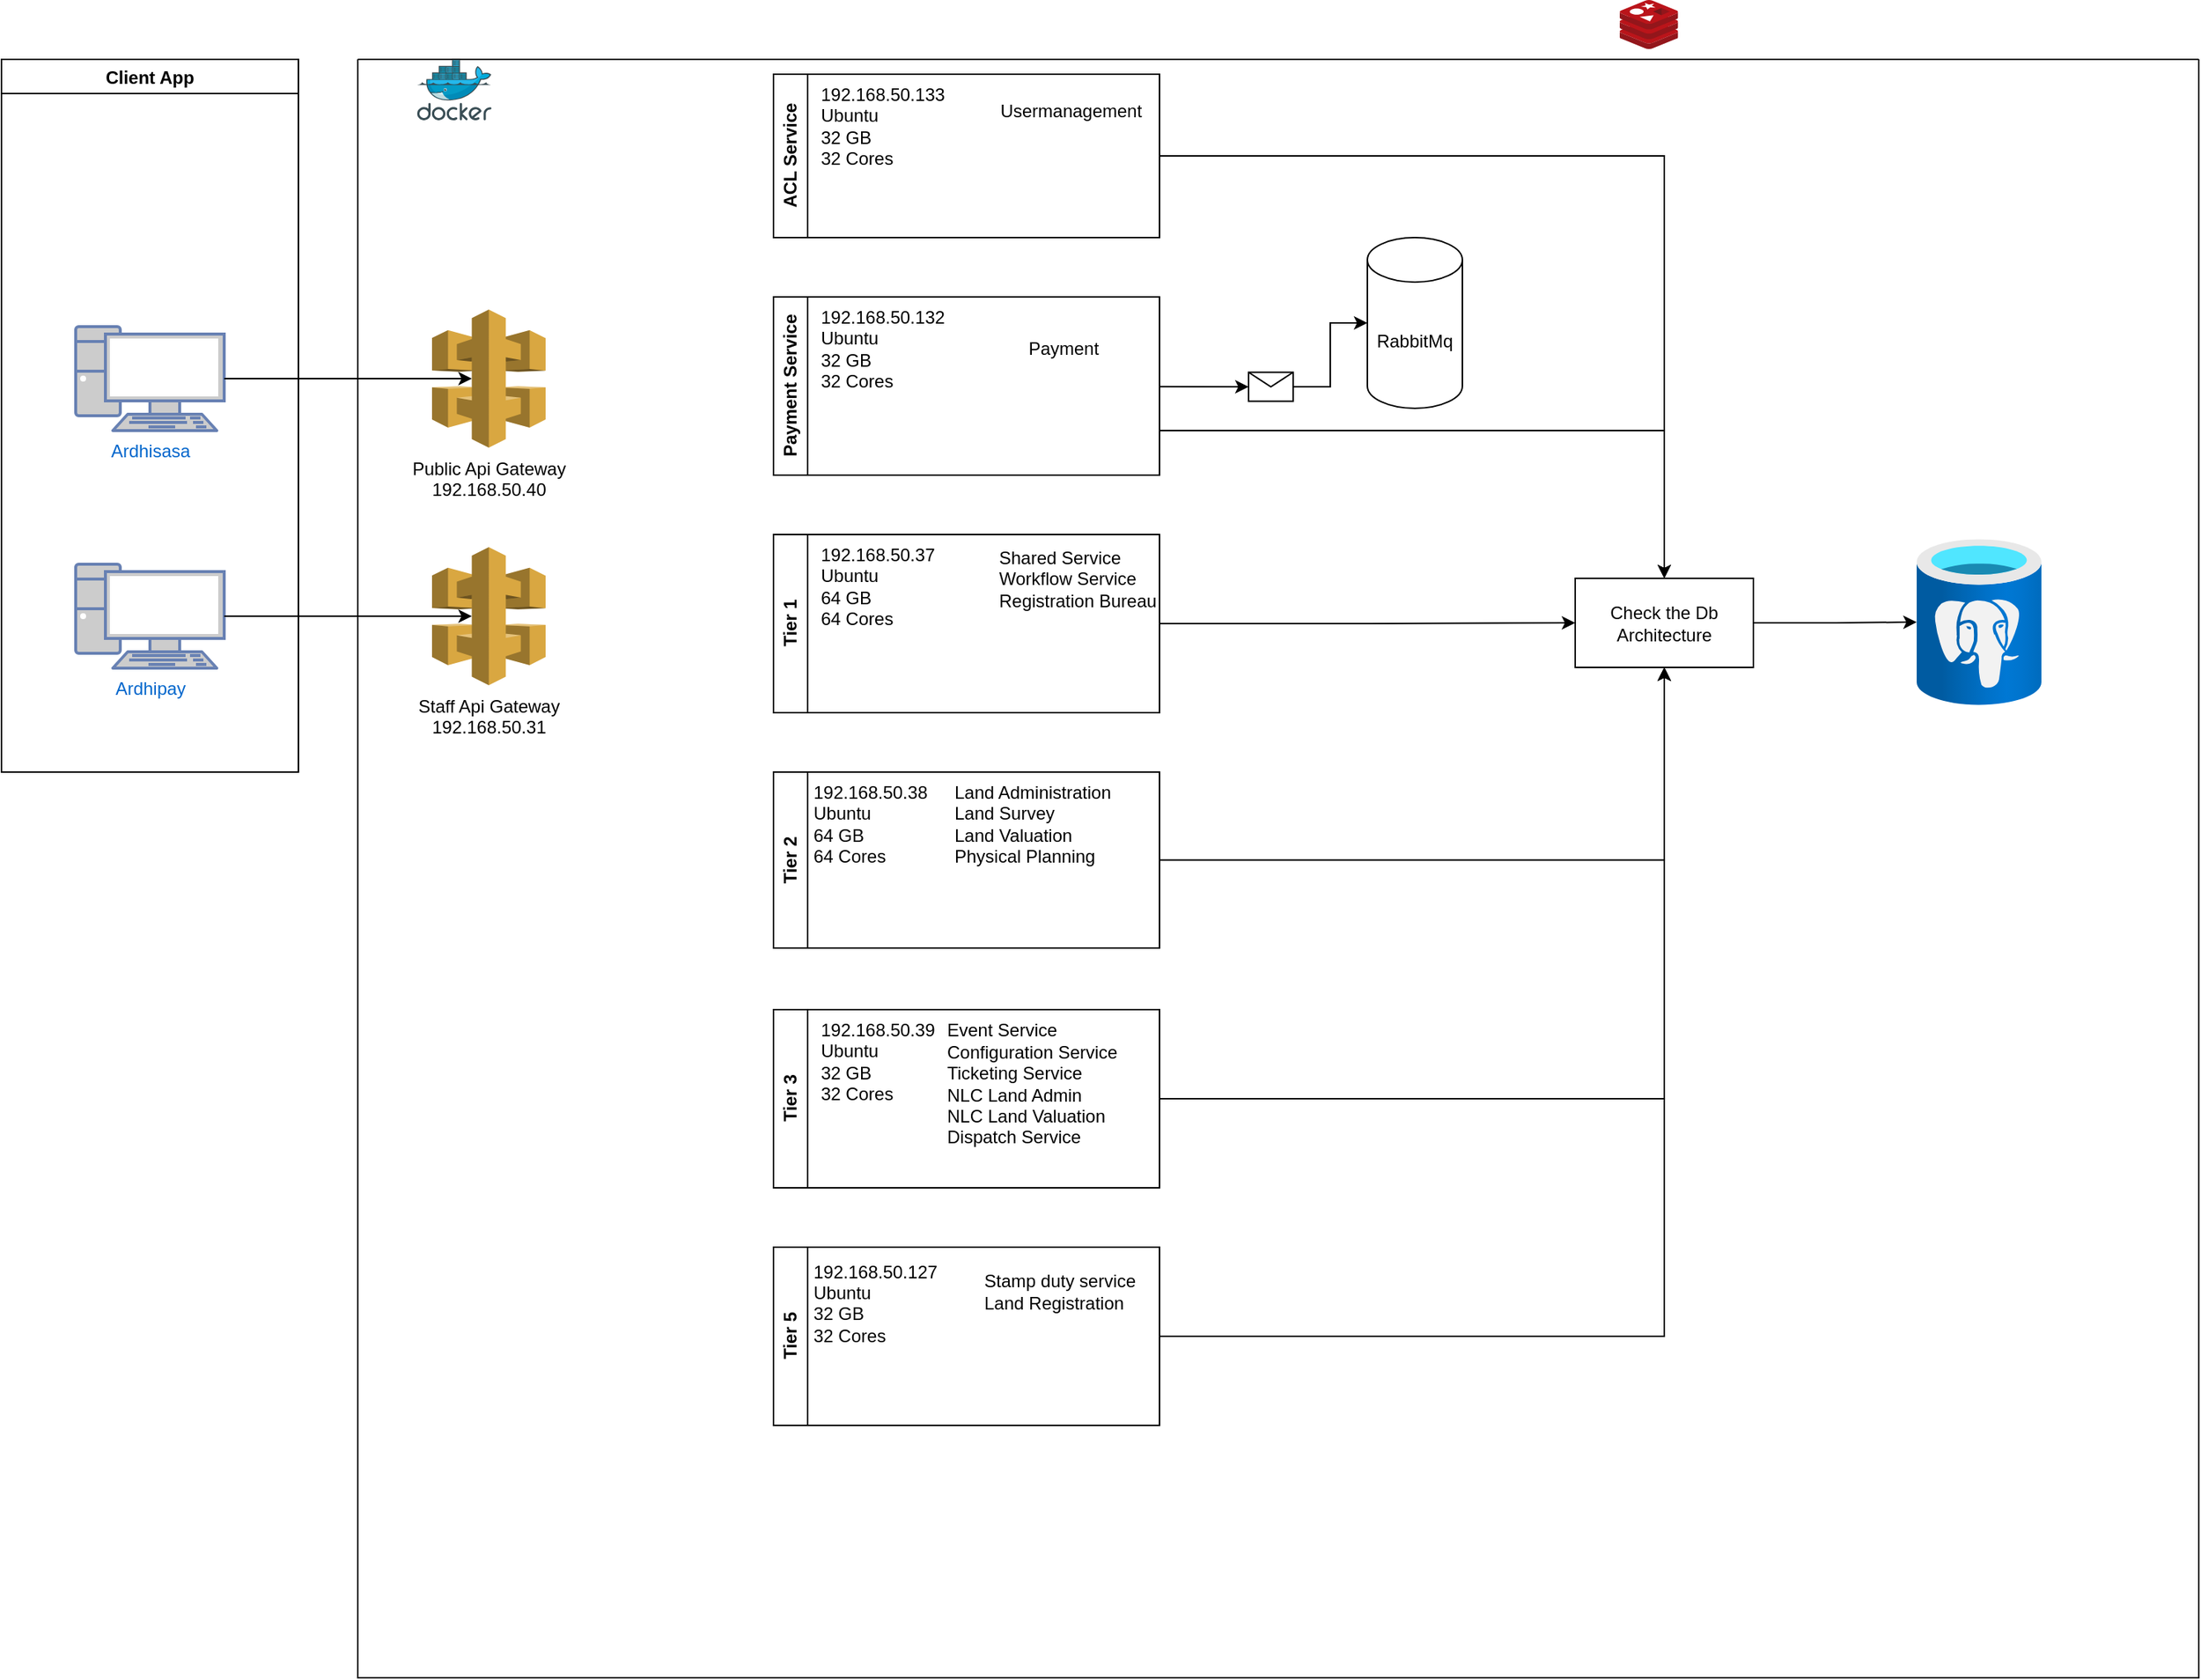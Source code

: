 <mxfile version="23.1.5" type="github">
  <diagram name="Page-1" id="X-Ikt2yS38_xHKI1-joO">
    <mxGraphModel dx="1592" dy="820" grid="1" gridSize="10" guides="1" tooltips="1" connect="1" arrows="1" fold="1" page="1" pageScale="1" pageWidth="827" pageHeight="1169" math="0" shadow="0">
      <root>
        <mxCell id="0" />
        <mxCell id="1" parent="0" />
        <mxCell id="FhZttKuwCezYCY0k29h0-20" value="" style="swimlane;startSize=0;" parent="1" vertex="1">
          <mxGeometry x="280" y="40" width="1240" height="1090" as="geometry" />
        </mxCell>
        <mxCell id="FhZttKuwCezYCY0k29h0-2" value="" style="image;sketch=0;aspect=fixed;html=1;points=[];align=center;fontSize=12;image=img/lib/mscae/Docker.svg;" parent="FhZttKuwCezYCY0k29h0-20" vertex="1">
          <mxGeometry x="40" width="50" height="41" as="geometry" />
        </mxCell>
        <mxCell id="FhZttKuwCezYCY0k29h0-26" value="Public Api Gateway&lt;br&gt;192.168.50.40" style="outlineConnect=0;dashed=0;verticalLabelPosition=bottom;verticalAlign=top;align=center;html=1;shape=mxgraph.aws3.api_gateway;fillColor=#D9A741;gradientColor=none;" parent="FhZttKuwCezYCY0k29h0-20" vertex="1">
          <mxGeometry x="50" y="168.5" width="76.5" height="93" as="geometry" />
        </mxCell>
        <mxCell id="CQuIktSU1pAItVcYqkuW-39" style="edgeStyle=orthogonalEdgeStyle;rounded=0;orthogonalLoop=1;jettySize=auto;html=1;entryX=0.5;entryY=0;entryDx=0;entryDy=0;" edge="1" parent="FhZttKuwCezYCY0k29h0-20" source="FhZttKuwCezYCY0k29h0-29" target="CQuIktSU1pAItVcYqkuW-45">
          <mxGeometry relative="1" as="geometry">
            <mxPoint x="859.381" y="315" as="targetPoint" />
          </mxGeometry>
        </mxCell>
        <mxCell id="FhZttKuwCezYCY0k29h0-29" value="ACL Service" style="swimlane;horizontal=0;whiteSpace=wrap;html=1;" parent="FhZttKuwCezYCY0k29h0-20" vertex="1">
          <mxGeometry x="280" y="10" width="260" height="110" as="geometry" />
        </mxCell>
        <mxCell id="CQuIktSU1pAItVcYqkuW-22" value="192.168.50.133&lt;br&gt;Ubuntu&lt;br&gt;32 GB&lt;br&gt;32 Cores" style="text;html=1;align=left;verticalAlign=middle;resizable=0;points=[];autosize=1;strokeColor=none;fillColor=none;" vertex="1" parent="FhZttKuwCezYCY0k29h0-29">
          <mxGeometry x="30" width="110" height="70" as="geometry" />
        </mxCell>
        <mxCell id="CQuIktSU1pAItVcYqkuW-32" value="Usermanagement" style="text;html=1;align=center;verticalAlign=middle;resizable=0;points=[];autosize=1;strokeColor=none;fillColor=none;" vertex="1" parent="FhZttKuwCezYCY0k29h0-29">
          <mxGeometry x="140" y="10" width="120" height="30" as="geometry" />
        </mxCell>
        <mxCell id="FhZttKuwCezYCY0k29h0-31" value="Staff Api Gateway&lt;br&gt;192.168.50.31" style="outlineConnect=0;dashed=0;verticalLabelPosition=bottom;verticalAlign=top;align=center;html=1;shape=mxgraph.aws3.api_gateway;fillColor=#D9A741;gradientColor=none;" parent="FhZttKuwCezYCY0k29h0-20" vertex="1">
          <mxGeometry x="50" y="328.5" width="76.5" height="93" as="geometry" />
        </mxCell>
        <mxCell id="CQuIktSU1pAItVcYqkuW-46" style="edgeStyle=orthogonalEdgeStyle;rounded=0;orthogonalLoop=1;jettySize=auto;html=1;exitX=1;exitY=0.75;exitDx=0;exitDy=0;entryX=0.5;entryY=0;entryDx=0;entryDy=0;" edge="1" parent="FhZttKuwCezYCY0k29h0-20" source="FhZttKuwCezYCY0k29h0-37" target="CQuIktSU1pAItVcYqkuW-45">
          <mxGeometry relative="1" as="geometry" />
        </mxCell>
        <mxCell id="FhZttKuwCezYCY0k29h0-37" value="Payment Service" style="swimlane;horizontal=0;whiteSpace=wrap;html=1;" parent="FhZttKuwCezYCY0k29h0-20" vertex="1">
          <mxGeometry x="280" y="160" width="260" height="120" as="geometry" />
        </mxCell>
        <mxCell id="CQuIktSU1pAItVcYqkuW-23" value="&lt;span style=&quot;background-color: initial;&quot;&gt;192.168.50.132&lt;/span&gt;&lt;br&gt;&lt;span style=&quot;background-color: initial;&quot;&gt;Ubuntu&lt;/span&gt;&lt;br&gt;&lt;span style=&quot;background-color: initial;&quot;&gt;32 GB&lt;/span&gt;&lt;br&gt;&lt;span style=&quot;background-color: initial;&quot;&gt;32 Cores&lt;/span&gt;" style="text;html=1;align=left;verticalAlign=middle;resizable=0;points=[];autosize=1;strokeColor=none;fillColor=none;" vertex="1" parent="FhZttKuwCezYCY0k29h0-37">
          <mxGeometry x="30" width="110" height="70" as="geometry" />
        </mxCell>
        <mxCell id="CQuIktSU1pAItVcYqkuW-33" value="Payment" style="text;html=1;align=center;verticalAlign=middle;resizable=0;points=[];autosize=1;strokeColor=none;fillColor=none;" vertex="1" parent="FhZttKuwCezYCY0k29h0-37">
          <mxGeometry x="160" y="20" width="70" height="30" as="geometry" />
        </mxCell>
        <mxCell id="CQuIktSU1pAItVcYqkuW-41" style="edgeStyle=orthogonalEdgeStyle;rounded=0;orthogonalLoop=1;jettySize=auto;html=1;entryX=0;entryY=0.5;entryDx=0;entryDy=0;" edge="1" parent="FhZttKuwCezYCY0k29h0-20" source="FhZttKuwCezYCY0k29h0-39" target="CQuIktSU1pAItVcYqkuW-45">
          <mxGeometry relative="1" as="geometry">
            <mxPoint x="810" y="380" as="targetPoint" />
          </mxGeometry>
        </mxCell>
        <mxCell id="FhZttKuwCezYCY0k29h0-39" value="Tier 1" style="swimlane;horizontal=0;whiteSpace=wrap;html=1;" parent="FhZttKuwCezYCY0k29h0-20" vertex="1">
          <mxGeometry x="280" y="320" width="260" height="120" as="geometry" />
        </mxCell>
        <mxCell id="CQuIktSU1pAItVcYqkuW-25" value="&lt;span style=&quot;background-color: initial;&quot;&gt;192.168.50.37&lt;/span&gt;&lt;br&gt;&lt;span style=&quot;background-color: initial;&quot;&gt;Ubuntu&lt;/span&gt;&lt;br&gt;&lt;span style=&quot;background-color: initial;&quot;&gt;64 GB&lt;/span&gt;&lt;br&gt;&lt;span style=&quot;background-color: initial;&quot;&gt;64 Cores&lt;/span&gt;" style="text;html=1;align=left;verticalAlign=middle;resizable=0;points=[];autosize=1;strokeColor=none;fillColor=none;" vertex="1" parent="FhZttKuwCezYCY0k29h0-39">
          <mxGeometry x="30" width="100" height="70" as="geometry" />
        </mxCell>
        <mxCell id="CQuIktSU1pAItVcYqkuW-24" value="Shared Service&lt;br&gt;Workflow Service&lt;br&gt;Registration Bureau" style="text;html=1;align=left;verticalAlign=middle;resizable=0;points=[];autosize=1;strokeColor=none;fillColor=none;" vertex="1" parent="FhZttKuwCezYCY0k29h0-39">
          <mxGeometry x="150" width="130" height="60" as="geometry" />
        </mxCell>
        <mxCell id="CQuIktSU1pAItVcYqkuW-47" style="edgeStyle=orthogonalEdgeStyle;rounded=0;orthogonalLoop=1;jettySize=auto;html=1;entryX=0.5;entryY=1;entryDx=0;entryDy=0;exitX=1;exitY=0.5;exitDx=0;exitDy=0;" edge="1" parent="FhZttKuwCezYCY0k29h0-20" source="CQuIktSU1pAItVcYqkuW-1" target="CQuIktSU1pAItVcYqkuW-45">
          <mxGeometry relative="1" as="geometry">
            <mxPoint x="540" y="570" as="sourcePoint" />
          </mxGeometry>
        </mxCell>
        <mxCell id="CQuIktSU1pAItVcYqkuW-1" value="Tier 2" style="swimlane;horizontal=0;whiteSpace=wrap;html=1;" vertex="1" parent="FhZttKuwCezYCY0k29h0-20">
          <mxGeometry x="280" y="480" width="260" height="118.5" as="geometry" />
        </mxCell>
        <mxCell id="CQuIktSU1pAItVcYqkuW-26" value="192.168.50.38&lt;br style=&quot;border-color: var(--border-color);&quot;&gt;&lt;span style=&quot;border-color: var(--border-color); background-color: initial;&quot;&gt;Ubuntu&lt;/span&gt;&lt;br style=&quot;border-color: var(--border-color);&quot;&gt;&lt;span style=&quot;border-color: var(--border-color); background-color: initial;&quot;&gt;64 GB&lt;/span&gt;&lt;br style=&quot;border-color: var(--border-color);&quot;&gt;&lt;span style=&quot;border-color: var(--border-color); background-color: initial;&quot;&gt;64 Cores&lt;/span&gt;" style="text;html=1;align=left;verticalAlign=middle;resizable=0;points=[];autosize=1;strokeColor=none;fillColor=none;" vertex="1" parent="CQuIktSU1pAItVcYqkuW-1">
          <mxGeometry x="25" width="100" height="70" as="geometry" />
        </mxCell>
        <mxCell id="CQuIktSU1pAItVcYqkuW-27" value="Land Administration&lt;br&gt;Land Survey&lt;br&gt;Land Valuation&lt;br&gt;Physical Planning" style="text;html=1;align=left;verticalAlign=middle;resizable=0;points=[];autosize=1;strokeColor=none;fillColor=none;" vertex="1" parent="CQuIktSU1pAItVcYqkuW-1">
          <mxGeometry x="120" width="130" height="70" as="geometry" />
        </mxCell>
        <mxCell id="CQuIktSU1pAItVcYqkuW-48" style="edgeStyle=orthogonalEdgeStyle;rounded=0;orthogonalLoop=1;jettySize=auto;html=1;exitX=1;exitY=0.5;exitDx=0;exitDy=0;entryX=0.5;entryY=1;entryDx=0;entryDy=0;" edge="1" parent="FhZttKuwCezYCY0k29h0-20" source="CQuIktSU1pAItVcYqkuW-16" target="CQuIktSU1pAItVcYqkuW-45">
          <mxGeometry relative="1" as="geometry">
            <mxPoint x="880" y="420" as="targetPoint" />
          </mxGeometry>
        </mxCell>
        <mxCell id="CQuIktSU1pAItVcYqkuW-16" value="Tier 3" style="swimlane;horizontal=0;whiteSpace=wrap;html=1;" vertex="1" parent="FhZttKuwCezYCY0k29h0-20">
          <mxGeometry x="280" y="640" width="260" height="120" as="geometry" />
        </mxCell>
        <mxCell id="CQuIktSU1pAItVcYqkuW-29" value="192.168.50.39&lt;br&gt;Ubuntu&lt;br&gt;32 GB&lt;br&gt;32 Cores" style="text;html=1;align=left;verticalAlign=middle;resizable=0;points=[];autosize=1;strokeColor=none;fillColor=none;" vertex="1" parent="CQuIktSU1pAItVcYqkuW-16">
          <mxGeometry x="30" width="100" height="70" as="geometry" />
        </mxCell>
        <mxCell id="CQuIktSU1pAItVcYqkuW-28" value="Event Service&lt;br&gt;Configuration Service&lt;br&gt;Ticketing Service&lt;br&gt;NLC Land Admin&lt;br&gt;NLC Land Valuation&lt;br&gt;Dispatch Service" style="text;html=1;align=left;verticalAlign=middle;resizable=0;points=[];autosize=1;strokeColor=none;fillColor=none;" vertex="1" parent="CQuIktSU1pAItVcYqkuW-16">
          <mxGeometry x="115" width="140" height="100" as="geometry" />
        </mxCell>
        <mxCell id="CQuIktSU1pAItVcYqkuW-49" style="edgeStyle=orthogonalEdgeStyle;rounded=0;orthogonalLoop=1;jettySize=auto;html=1;exitX=1;exitY=0.5;exitDx=0;exitDy=0;entryX=0.5;entryY=1;entryDx=0;entryDy=0;" edge="1" parent="FhZttKuwCezYCY0k29h0-20" source="CQuIktSU1pAItVcYqkuW-18" target="CQuIktSU1pAItVcYqkuW-45">
          <mxGeometry relative="1" as="geometry">
            <mxPoint x="880" y="420" as="targetPoint" />
          </mxGeometry>
        </mxCell>
        <mxCell id="CQuIktSU1pAItVcYqkuW-18" value="Tier 5" style="swimlane;horizontal=0;whiteSpace=wrap;html=1;" vertex="1" parent="FhZttKuwCezYCY0k29h0-20">
          <mxGeometry x="280" y="800" width="260" height="120" as="geometry" />
        </mxCell>
        <mxCell id="CQuIktSU1pAItVcYqkuW-30" value="Stamp duty service&lt;br&gt;Land Registration" style="text;html=1;align=left;verticalAlign=middle;resizable=0;points=[];autosize=1;strokeColor=none;fillColor=none;" vertex="1" parent="CQuIktSU1pAItVcYqkuW-18">
          <mxGeometry x="140" y="10" width="130" height="40" as="geometry" />
        </mxCell>
        <mxCell id="CQuIktSU1pAItVcYqkuW-31" value="192.168.50.127&lt;br&gt;Ubuntu&lt;br&gt;32 GB&lt;br&gt;32 Cores&lt;div&gt;&lt;br/&gt;&lt;/div&gt;" style="text;html=1;align=left;verticalAlign=middle;resizable=0;points=[];autosize=1;strokeColor=none;fillColor=none;" vertex="1" parent="CQuIktSU1pAItVcYqkuW-18">
          <mxGeometry x="25" width="110" height="90" as="geometry" />
        </mxCell>
        <mxCell id="FhZttKuwCezYCY0k29h0-36" value="RabbitMq" style="shape=cylinder3;whiteSpace=wrap;html=1;boundedLbl=1;backgroundOutline=1;size=15;" parent="FhZttKuwCezYCY0k29h0-20" vertex="1">
          <mxGeometry x="680" y="120" width="64" height="115" as="geometry" />
        </mxCell>
        <mxCell id="CQuIktSU1pAItVcYqkuW-36" style="rounded=0;orthogonalLoop=1;jettySize=auto;html=1;entryX=0;entryY=0.5;entryDx=0;entryDy=0;entryPerimeter=0;edgeStyle=orthogonalEdgeStyle;" edge="1" parent="FhZttKuwCezYCY0k29h0-20" source="CQuIktSU1pAItVcYqkuW-37" target="FhZttKuwCezYCY0k29h0-36">
          <mxGeometry relative="1" as="geometry" />
        </mxCell>
        <mxCell id="CQuIktSU1pAItVcYqkuW-37" value="" style="shape=message;html=1;html=1;outlineConnect=0;labelPosition=center;verticalLabelPosition=bottom;align=center;verticalAlign=top;" vertex="1" parent="FhZttKuwCezYCY0k29h0-20">
          <mxGeometry x="600" y="210.75" width="30" height="19.5" as="geometry" />
        </mxCell>
        <mxCell id="CQuIktSU1pAItVcYqkuW-38" value="" style="rounded=0;orthogonalLoop=1;jettySize=auto;html=1;entryX=0;entryY=0.5;entryDx=0;entryDy=0;entryPerimeter=0;" edge="1" parent="FhZttKuwCezYCY0k29h0-20" source="FhZttKuwCezYCY0k29h0-37" target="CQuIktSU1pAItVcYqkuW-37">
          <mxGeometry relative="1" as="geometry">
            <mxPoint x="820" y="260" as="sourcePoint" />
            <mxPoint x="946" y="261" as="targetPoint" />
          </mxGeometry>
        </mxCell>
        <mxCell id="CQuIktSU1pAItVcYqkuW-51" style="edgeStyle=orthogonalEdgeStyle;rounded=0;orthogonalLoop=1;jettySize=auto;html=1;" edge="1" parent="FhZttKuwCezYCY0k29h0-20" source="CQuIktSU1pAItVcYqkuW-45" target="CQuIktSU1pAItVcYqkuW-50">
          <mxGeometry relative="1" as="geometry" />
        </mxCell>
        <mxCell id="CQuIktSU1pAItVcYqkuW-45" value="Check the Db Architecture" style="rounded=0;whiteSpace=wrap;html=1;" vertex="1" parent="FhZttKuwCezYCY0k29h0-20">
          <mxGeometry x="820" y="349.5" width="120" height="60" as="geometry" />
        </mxCell>
        <mxCell id="CQuIktSU1pAItVcYqkuW-50" value="" style="image;aspect=fixed;html=1;points=[];align=center;fontSize=12;image=img/lib/azure2/databases/Azure_Database_PostgreSQL_Server.svg;" vertex="1" parent="FhZttKuwCezYCY0k29h0-20">
          <mxGeometry x="1050" y="323" width="84" height="112" as="geometry" />
        </mxCell>
        <mxCell id="FhZttKuwCezYCY0k29h0-25" value="Client App" style="swimlane;" parent="1" vertex="1">
          <mxGeometry x="40" y="40" width="200" height="480" as="geometry" />
        </mxCell>
        <mxCell id="FhZttKuwCezYCY0k29h0-10" value="Ardhisasa" style="fontColor=#0066CC;verticalAlign=top;verticalLabelPosition=bottom;labelPosition=center;align=center;html=1;outlineConnect=0;fillColor=#CCCCCC;strokeColor=#6881B3;gradientColor=none;gradientDirection=north;strokeWidth=2;shape=mxgraph.networks.pc;" parent="FhZttKuwCezYCY0k29h0-25" vertex="1">
          <mxGeometry x="50" y="180" width="100" height="70" as="geometry" />
        </mxCell>
        <mxCell id="FhZttKuwCezYCY0k29h0-30" value="Ardhipay" style="fontColor=#0066CC;verticalAlign=top;verticalLabelPosition=bottom;labelPosition=center;align=center;html=1;outlineConnect=0;fillColor=#CCCCCC;strokeColor=#6881B3;gradientColor=none;gradientDirection=north;strokeWidth=2;shape=mxgraph.networks.pc;" parent="FhZttKuwCezYCY0k29h0-25" vertex="1">
          <mxGeometry x="50" y="340" width="100" height="70" as="geometry" />
        </mxCell>
        <mxCell id="FhZttKuwCezYCY0k29h0-33" style="edgeStyle=orthogonalEdgeStyle;rounded=0;orthogonalLoop=1;jettySize=auto;html=1;entryX=0.35;entryY=0.5;entryDx=0;entryDy=0;entryPerimeter=0;" parent="1" source="FhZttKuwCezYCY0k29h0-10" target="FhZttKuwCezYCY0k29h0-26" edge="1">
          <mxGeometry relative="1" as="geometry" />
        </mxCell>
        <mxCell id="FhZttKuwCezYCY0k29h0-34" style="edgeStyle=orthogonalEdgeStyle;rounded=0;orthogonalLoop=1;jettySize=auto;html=1;entryX=0.35;entryY=0.5;entryDx=0;entryDy=0;entryPerimeter=0;" parent="1" source="FhZttKuwCezYCY0k29h0-30" target="FhZttKuwCezYCY0k29h0-31" edge="1">
          <mxGeometry relative="1" as="geometry" />
        </mxCell>
        <mxCell id="FhZttKuwCezYCY0k29h0-1" value="" style="image;sketch=0;aspect=fixed;html=1;points=[];align=center;fontSize=12;image=img/lib/mscae/Cache_Redis_Product.svg;" parent="1" vertex="1">
          <mxGeometry x="1130" width="39.29" height="33" as="geometry" />
        </mxCell>
      </root>
    </mxGraphModel>
  </diagram>
</mxfile>
